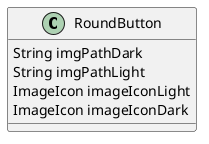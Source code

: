 @startuml
'https://plantuml.com/class-diagram

class RoundButton {
String imgPathDark
String imgPathLight
ImageIcon imageIconLight
ImageIcon imageIconDark
}

@enduml